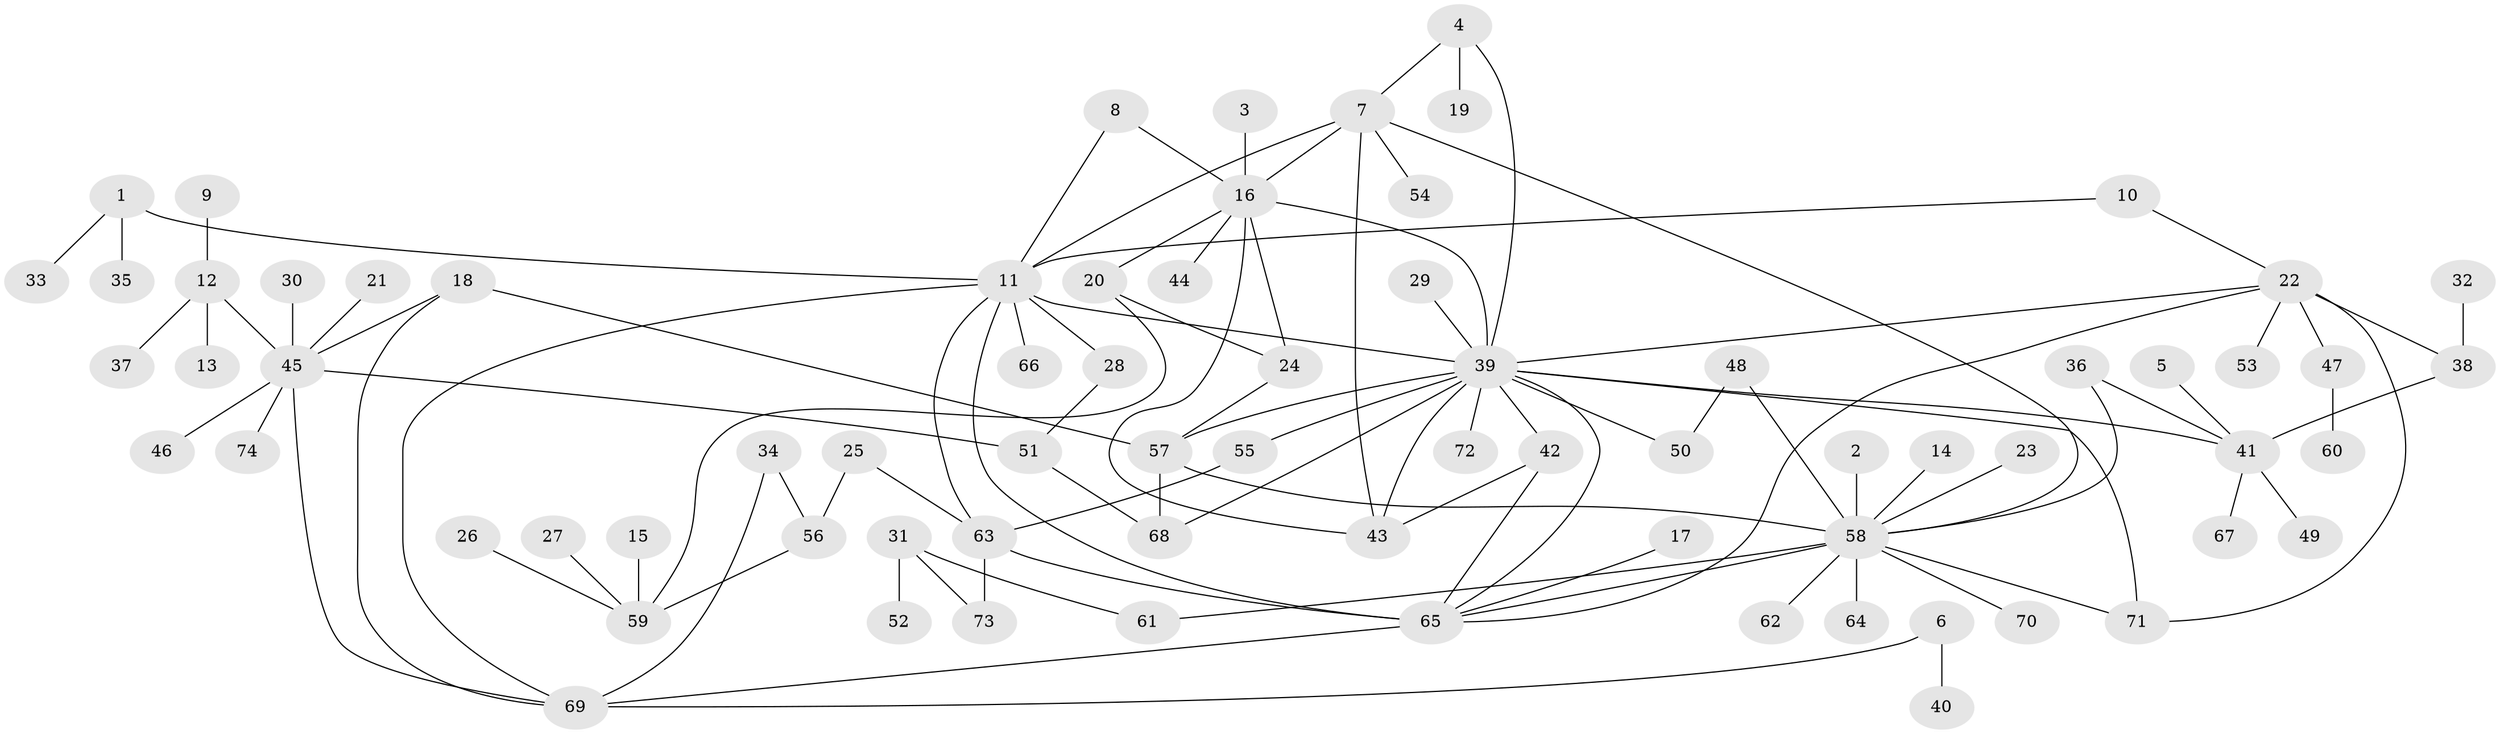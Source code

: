 // original degree distribution, {14: 0.006802721088435374, 10: 0.013605442176870748, 19: 0.006802721088435374, 2: 0.22448979591836735, 3: 0.08843537414965986, 7: 0.02040816326530612, 8: 0.013605442176870748, 15: 0.006802721088435374, 11: 0.006802721088435374, 1: 0.5170068027210885, 5: 0.027210884353741496, 4: 0.05442176870748299, 9: 0.006802721088435374, 6: 0.006802721088435374}
// Generated by graph-tools (version 1.1) at 2025/01/03/09/25 03:01:56]
// undirected, 74 vertices, 103 edges
graph export_dot {
graph [start="1"]
  node [color=gray90,style=filled];
  1;
  2;
  3;
  4;
  5;
  6;
  7;
  8;
  9;
  10;
  11;
  12;
  13;
  14;
  15;
  16;
  17;
  18;
  19;
  20;
  21;
  22;
  23;
  24;
  25;
  26;
  27;
  28;
  29;
  30;
  31;
  32;
  33;
  34;
  35;
  36;
  37;
  38;
  39;
  40;
  41;
  42;
  43;
  44;
  45;
  46;
  47;
  48;
  49;
  50;
  51;
  52;
  53;
  54;
  55;
  56;
  57;
  58;
  59;
  60;
  61;
  62;
  63;
  64;
  65;
  66;
  67;
  68;
  69;
  70;
  71;
  72;
  73;
  74;
  1 -- 11 [weight=1.0];
  1 -- 33 [weight=1.0];
  1 -- 35 [weight=1.0];
  2 -- 58 [weight=1.0];
  3 -- 16 [weight=1.0];
  4 -- 7 [weight=1.0];
  4 -- 19 [weight=1.0];
  4 -- 39 [weight=1.0];
  5 -- 41 [weight=1.0];
  6 -- 40 [weight=1.0];
  6 -- 69 [weight=1.0];
  7 -- 11 [weight=1.0];
  7 -- 16 [weight=1.0];
  7 -- 43 [weight=1.0];
  7 -- 54 [weight=1.0];
  7 -- 58 [weight=1.0];
  8 -- 11 [weight=1.0];
  8 -- 16 [weight=1.0];
  9 -- 12 [weight=1.0];
  10 -- 11 [weight=1.0];
  10 -- 22 [weight=1.0];
  11 -- 28 [weight=1.0];
  11 -- 39 [weight=1.0];
  11 -- 63 [weight=1.0];
  11 -- 65 [weight=2.0];
  11 -- 66 [weight=1.0];
  11 -- 69 [weight=1.0];
  12 -- 13 [weight=1.0];
  12 -- 37 [weight=1.0];
  12 -- 45 [weight=1.0];
  14 -- 58 [weight=1.0];
  15 -- 59 [weight=1.0];
  16 -- 20 [weight=1.0];
  16 -- 24 [weight=1.0];
  16 -- 39 [weight=1.0];
  16 -- 43 [weight=1.0];
  16 -- 44 [weight=1.0];
  17 -- 65 [weight=1.0];
  18 -- 45 [weight=1.0];
  18 -- 57 [weight=1.0];
  18 -- 69 [weight=1.0];
  20 -- 24 [weight=1.0];
  20 -- 59 [weight=1.0];
  21 -- 45 [weight=1.0];
  22 -- 38 [weight=1.0];
  22 -- 39 [weight=1.0];
  22 -- 47 [weight=2.0];
  22 -- 53 [weight=1.0];
  22 -- 65 [weight=1.0];
  22 -- 71 [weight=1.0];
  23 -- 58 [weight=1.0];
  24 -- 57 [weight=1.0];
  25 -- 56 [weight=1.0];
  25 -- 63 [weight=1.0];
  26 -- 59 [weight=1.0];
  27 -- 59 [weight=1.0];
  28 -- 51 [weight=1.0];
  29 -- 39 [weight=1.0];
  30 -- 45 [weight=1.0];
  31 -- 52 [weight=1.0];
  31 -- 61 [weight=1.0];
  31 -- 73 [weight=1.0];
  32 -- 38 [weight=1.0];
  34 -- 56 [weight=1.0];
  34 -- 69 [weight=1.0];
  36 -- 41 [weight=1.0];
  36 -- 58 [weight=1.0];
  38 -- 41 [weight=1.0];
  39 -- 41 [weight=1.0];
  39 -- 42 [weight=1.0];
  39 -- 43 [weight=1.0];
  39 -- 50 [weight=1.0];
  39 -- 55 [weight=1.0];
  39 -- 57 [weight=1.0];
  39 -- 65 [weight=1.0];
  39 -- 68 [weight=1.0];
  39 -- 71 [weight=1.0];
  39 -- 72 [weight=1.0];
  41 -- 49 [weight=1.0];
  41 -- 67 [weight=1.0];
  42 -- 43 [weight=1.0];
  42 -- 65 [weight=1.0];
  45 -- 46 [weight=1.0];
  45 -- 51 [weight=1.0];
  45 -- 69 [weight=1.0];
  45 -- 74 [weight=1.0];
  47 -- 60 [weight=1.0];
  48 -- 50 [weight=1.0];
  48 -- 58 [weight=1.0];
  51 -- 68 [weight=1.0];
  55 -- 63 [weight=1.0];
  56 -- 59 [weight=1.0];
  57 -- 58 [weight=1.0];
  57 -- 68 [weight=1.0];
  58 -- 61 [weight=1.0];
  58 -- 62 [weight=2.0];
  58 -- 64 [weight=1.0];
  58 -- 65 [weight=1.0];
  58 -- 70 [weight=1.0];
  58 -- 71 [weight=1.0];
  63 -- 65 [weight=2.0];
  63 -- 73 [weight=1.0];
  65 -- 69 [weight=1.0];
}
